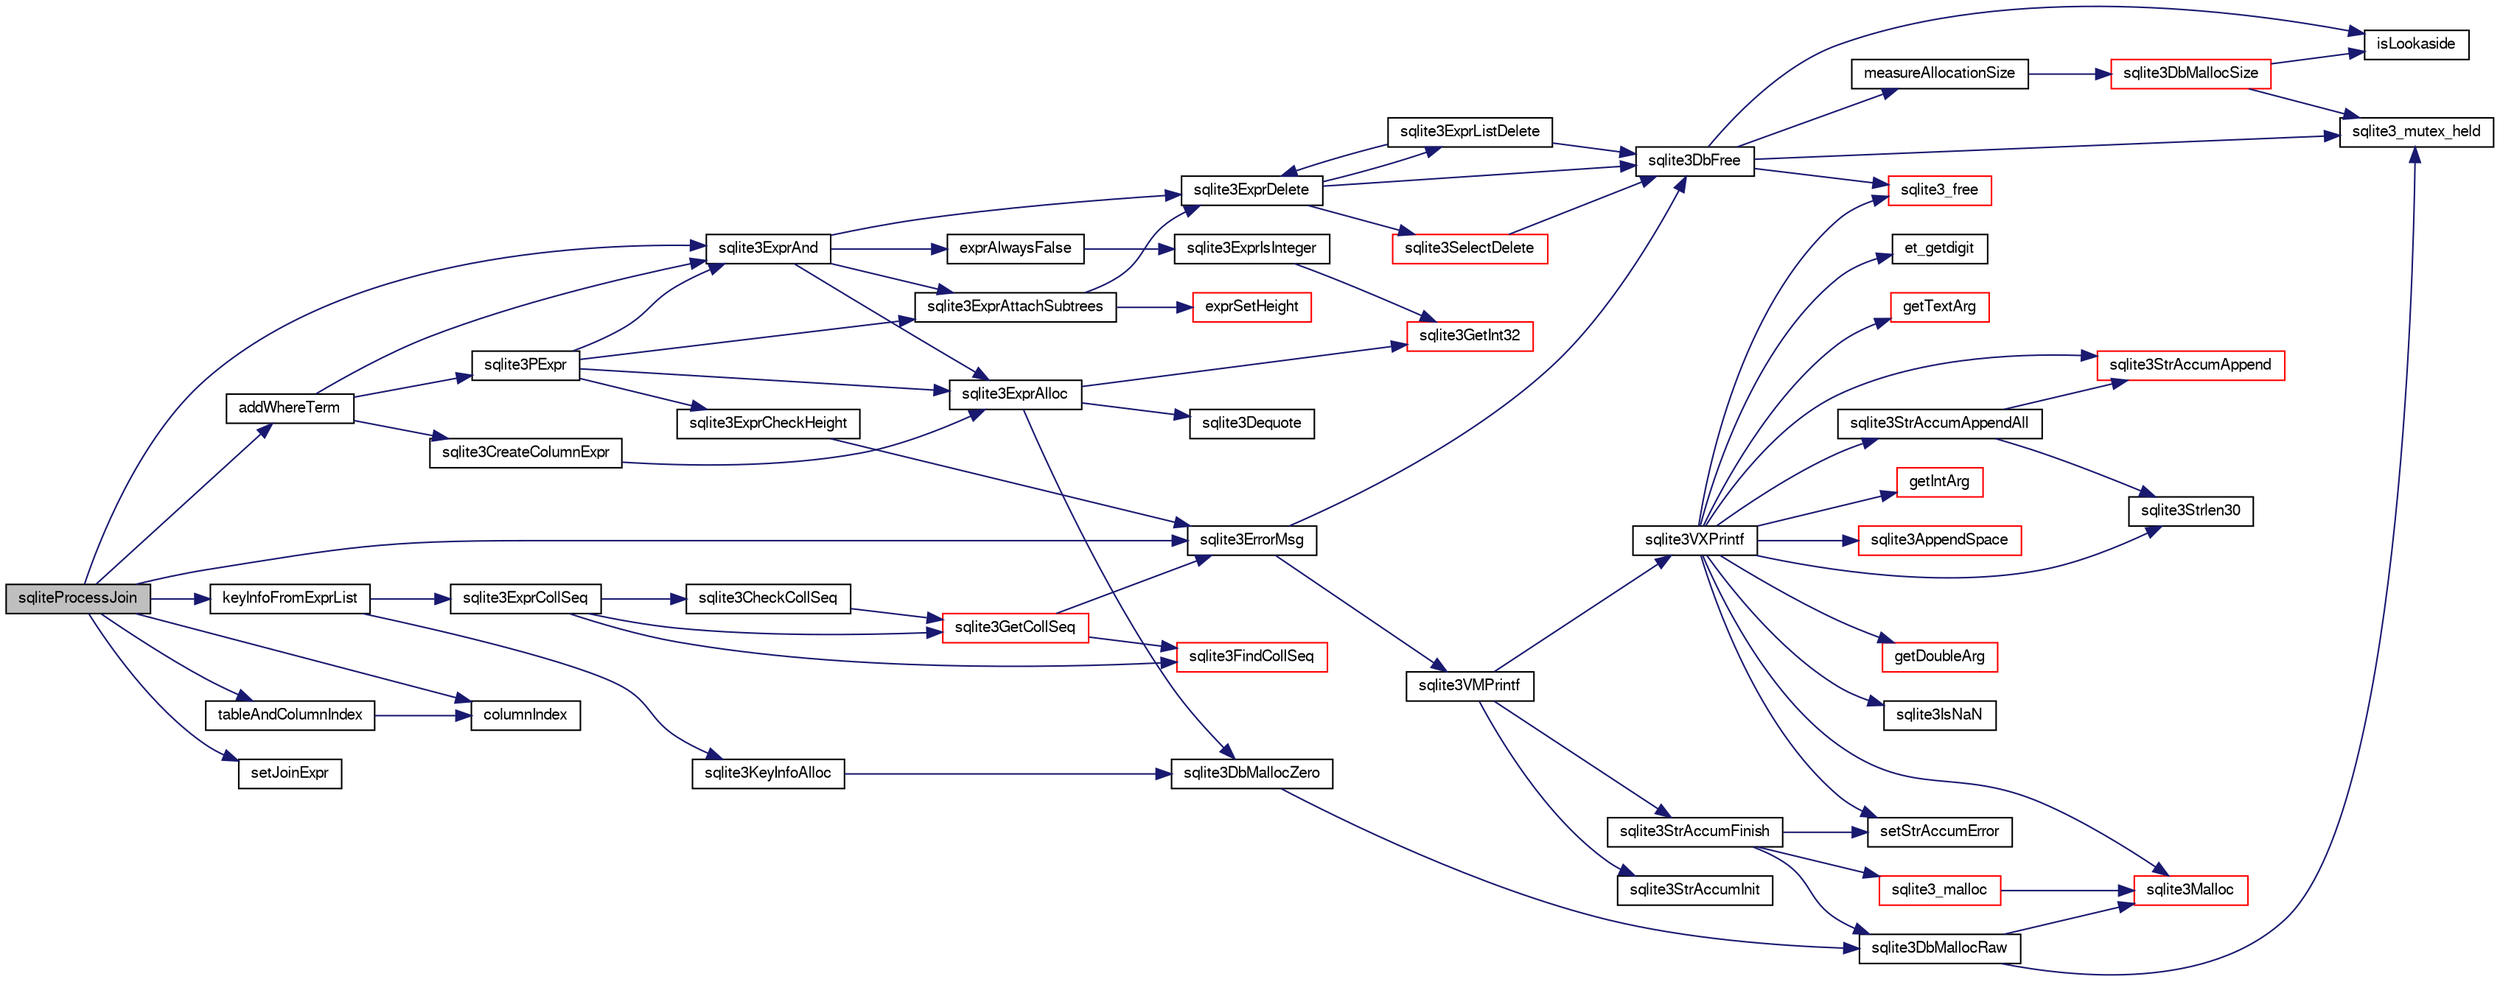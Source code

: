 digraph "sqliteProcessJoin"
{
  edge [fontname="FreeSans",fontsize="10",labelfontname="FreeSans",labelfontsize="10"];
  node [fontname="FreeSans",fontsize="10",shape=record];
  rankdir="LR";
  Node824083 [label="sqliteProcessJoin",height=0.2,width=0.4,color="black", fillcolor="grey75", style="filled", fontcolor="black"];
  Node824083 -> Node824084 [color="midnightblue",fontsize="10",style="solid",fontname="FreeSans"];
  Node824084 [label="sqlite3ErrorMsg",height=0.2,width=0.4,color="black", fillcolor="white", style="filled",URL="$sqlite3_8c.html#aee2798e173651adae0f9c85469f3457d"];
  Node824084 -> Node824085 [color="midnightblue",fontsize="10",style="solid",fontname="FreeSans"];
  Node824085 [label="sqlite3VMPrintf",height=0.2,width=0.4,color="black", fillcolor="white", style="filled",URL="$sqlite3_8c.html#a05535d0982ef06fbc2ee8195ebbae689"];
  Node824085 -> Node824086 [color="midnightblue",fontsize="10",style="solid",fontname="FreeSans"];
  Node824086 [label="sqlite3StrAccumInit",height=0.2,width=0.4,color="black", fillcolor="white", style="filled",URL="$sqlite3_8c.html#aabf95e113b9d54d519cd15a56215f560"];
  Node824085 -> Node824087 [color="midnightblue",fontsize="10",style="solid",fontname="FreeSans"];
  Node824087 [label="sqlite3VXPrintf",height=0.2,width=0.4,color="black", fillcolor="white", style="filled",URL="$sqlite3_8c.html#a63c25806c9bd4a2b76f9a0eb232c6bde"];
  Node824087 -> Node824088 [color="midnightblue",fontsize="10",style="solid",fontname="FreeSans"];
  Node824088 [label="sqlite3StrAccumAppend",height=0.2,width=0.4,color="red", fillcolor="white", style="filled",URL="$sqlite3_8c.html#a56664fa33def33c5a5245b623441d5e0"];
  Node824087 -> Node824361 [color="midnightblue",fontsize="10",style="solid",fontname="FreeSans"];
  Node824361 [label="getIntArg",height=0.2,width=0.4,color="red", fillcolor="white", style="filled",URL="$sqlite3_8c.html#abff258963dbd9205fb299851a64c67be"];
  Node824087 -> Node824106 [color="midnightblue",fontsize="10",style="solid",fontname="FreeSans"];
  Node824106 [label="sqlite3Malloc",height=0.2,width=0.4,color="red", fillcolor="white", style="filled",URL="$sqlite3_8c.html#a361a2eaa846b1885f123abe46f5d8b2b"];
  Node824087 -> Node824091 [color="midnightblue",fontsize="10",style="solid",fontname="FreeSans"];
  Node824091 [label="setStrAccumError",height=0.2,width=0.4,color="black", fillcolor="white", style="filled",URL="$sqlite3_8c.html#a3dc479a1fc8ba1ab8edfe51f8a0b102c"];
  Node824087 -> Node824362 [color="midnightblue",fontsize="10",style="solid",fontname="FreeSans"];
  Node824362 [label="getDoubleArg",height=0.2,width=0.4,color="red", fillcolor="white", style="filled",URL="$sqlite3_8c.html#a1cf25120072c85bd261983b24c12c3d9"];
  Node824087 -> Node824255 [color="midnightblue",fontsize="10",style="solid",fontname="FreeSans"];
  Node824255 [label="sqlite3IsNaN",height=0.2,width=0.4,color="black", fillcolor="white", style="filled",URL="$sqlite3_8c.html#aed4d78203877c3486765ccbc7feebb50"];
  Node824087 -> Node824173 [color="midnightblue",fontsize="10",style="solid",fontname="FreeSans"];
  Node824173 [label="sqlite3Strlen30",height=0.2,width=0.4,color="black", fillcolor="white", style="filled",URL="$sqlite3_8c.html#a3dcd80ba41f1a308193dee74857b62a7"];
  Node824087 -> Node824363 [color="midnightblue",fontsize="10",style="solid",fontname="FreeSans"];
  Node824363 [label="et_getdigit",height=0.2,width=0.4,color="black", fillcolor="white", style="filled",URL="$sqlite3_8c.html#a40c5a308749ad07cc2397a53e081bff0"];
  Node824087 -> Node824364 [color="midnightblue",fontsize="10",style="solid",fontname="FreeSans"];
  Node824364 [label="getTextArg",height=0.2,width=0.4,color="red", fillcolor="white", style="filled",URL="$sqlite3_8c.html#afbb41850423ef20071cefaab0431e04d"];
  Node824087 -> Node824365 [color="midnightblue",fontsize="10",style="solid",fontname="FreeSans"];
  Node824365 [label="sqlite3StrAccumAppendAll",height=0.2,width=0.4,color="black", fillcolor="white", style="filled",URL="$sqlite3_8c.html#acaf8f3e4f99a3c3a4a77e9c987547289"];
  Node824365 -> Node824088 [color="midnightblue",fontsize="10",style="solid",fontname="FreeSans"];
  Node824365 -> Node824173 [color="midnightblue",fontsize="10",style="solid",fontname="FreeSans"];
  Node824087 -> Node824366 [color="midnightblue",fontsize="10",style="solid",fontname="FreeSans"];
  Node824366 [label="sqlite3AppendSpace",height=0.2,width=0.4,color="red", fillcolor="white", style="filled",URL="$sqlite3_8c.html#aefd38a5afc0020d4a93855c3ee7c63a8"];
  Node824087 -> Node824099 [color="midnightblue",fontsize="10",style="solid",fontname="FreeSans"];
  Node824099 [label="sqlite3_free",height=0.2,width=0.4,color="red", fillcolor="white", style="filled",URL="$sqlite3_8c.html#a6552349e36a8a691af5487999ab09519"];
  Node824085 -> Node824137 [color="midnightblue",fontsize="10",style="solid",fontname="FreeSans"];
  Node824137 [label="sqlite3StrAccumFinish",height=0.2,width=0.4,color="black", fillcolor="white", style="filled",URL="$sqlite3_8c.html#adb7f26b10ac1b847db6f000ef4c2e2ba"];
  Node824137 -> Node824105 [color="midnightblue",fontsize="10",style="solid",fontname="FreeSans"];
  Node824105 [label="sqlite3DbMallocRaw",height=0.2,width=0.4,color="black", fillcolor="white", style="filled",URL="$sqlite3_8c.html#abbe8be0cf7175e11ddc3e2218fad924e"];
  Node824105 -> Node824094 [color="midnightblue",fontsize="10",style="solid",fontname="FreeSans"];
  Node824094 [label="sqlite3_mutex_held",height=0.2,width=0.4,color="black", fillcolor="white", style="filled",URL="$sqlite3_8c.html#acf77da68932b6bc163c5e68547ecc3e7"];
  Node824105 -> Node824106 [color="midnightblue",fontsize="10",style="solid",fontname="FreeSans"];
  Node824137 -> Node824138 [color="midnightblue",fontsize="10",style="solid",fontname="FreeSans"];
  Node824138 [label="sqlite3_malloc",height=0.2,width=0.4,color="red", fillcolor="white", style="filled",URL="$sqlite3_8c.html#ac79dba55fc32b6a840cf5a9769bce7cd"];
  Node824138 -> Node824106 [color="midnightblue",fontsize="10",style="solid",fontname="FreeSans"];
  Node824137 -> Node824091 [color="midnightblue",fontsize="10",style="solid",fontname="FreeSans"];
  Node824084 -> Node824093 [color="midnightblue",fontsize="10",style="solid",fontname="FreeSans"];
  Node824093 [label="sqlite3DbFree",height=0.2,width=0.4,color="black", fillcolor="white", style="filled",URL="$sqlite3_8c.html#ac70ab821a6607b4a1b909582dc37a069"];
  Node824093 -> Node824094 [color="midnightblue",fontsize="10",style="solid",fontname="FreeSans"];
  Node824093 -> Node824095 [color="midnightblue",fontsize="10",style="solid",fontname="FreeSans"];
  Node824095 [label="measureAllocationSize",height=0.2,width=0.4,color="black", fillcolor="white", style="filled",URL="$sqlite3_8c.html#a45731e644a22fdb756e2b6337224217a"];
  Node824095 -> Node824096 [color="midnightblue",fontsize="10",style="solid",fontname="FreeSans"];
  Node824096 [label="sqlite3DbMallocSize",height=0.2,width=0.4,color="red", fillcolor="white", style="filled",URL="$sqlite3_8c.html#aa397e5a8a03495203a0767abf0a71f86"];
  Node824096 -> Node824094 [color="midnightblue",fontsize="10",style="solid",fontname="FreeSans"];
  Node824096 -> Node824098 [color="midnightblue",fontsize="10",style="solid",fontname="FreeSans"];
  Node824098 [label="isLookaside",height=0.2,width=0.4,color="black", fillcolor="white", style="filled",URL="$sqlite3_8c.html#a770fa05ff9717b75e16f4d968a77b897"];
  Node824093 -> Node824098 [color="midnightblue",fontsize="10",style="solid",fontname="FreeSans"];
  Node824093 -> Node824099 [color="midnightblue",fontsize="10",style="solid",fontname="FreeSans"];
  Node824083 -> Node824367 [color="midnightblue",fontsize="10",style="solid",fontname="FreeSans"];
  Node824367 [label="tableAndColumnIndex",height=0.2,width=0.4,color="black", fillcolor="white", style="filled",URL="$sqlite3_8c.html#a10ce48c1a2bc199fae2c84544b0bb4f7"];
  Node824367 -> Node824368 [color="midnightblue",fontsize="10",style="solid",fontname="FreeSans"];
  Node824368 [label="columnIndex",height=0.2,width=0.4,color="black", fillcolor="white", style="filled",URL="$sqlite3_8c.html#aecb92892e377cbedaa264efa5e95f0b4"];
  Node824083 -> Node824369 [color="midnightblue",fontsize="10",style="solid",fontname="FreeSans"];
  Node824369 [label="addWhereTerm",height=0.2,width=0.4,color="black", fillcolor="white", style="filled",URL="$sqlite3_8c.html#a916438f860daaffa479b734432cbdf25"];
  Node824369 -> Node824370 [color="midnightblue",fontsize="10",style="solid",fontname="FreeSans"];
  Node824370 [label="sqlite3CreateColumnExpr",height=0.2,width=0.4,color="black", fillcolor="white", style="filled",URL="$sqlite3_8c.html#ab01e61416294075609e08257fe347875"];
  Node824370 -> Node824371 [color="midnightblue",fontsize="10",style="solid",fontname="FreeSans"];
  Node824371 [label="sqlite3ExprAlloc",height=0.2,width=0.4,color="black", fillcolor="white", style="filled",URL="$sqlite3_8c.html#a7f1c54604acd48617bd41d26f5db776d"];
  Node824371 -> Node824372 [color="midnightblue",fontsize="10",style="solid",fontname="FreeSans"];
  Node824372 [label="sqlite3GetInt32",height=0.2,width=0.4,color="red", fillcolor="white", style="filled",URL="$sqlite3_8c.html#a5f876209b4343549fc9224cd11c70928"];
  Node824371 -> Node824299 [color="midnightblue",fontsize="10",style="solid",fontname="FreeSans"];
  Node824299 [label="sqlite3DbMallocZero",height=0.2,width=0.4,color="black", fillcolor="white", style="filled",URL="$sqlite3_8c.html#a49cfebac9d6067a03442c92af73f33e4"];
  Node824299 -> Node824105 [color="midnightblue",fontsize="10",style="solid",fontname="FreeSans"];
  Node824371 -> Node824353 [color="midnightblue",fontsize="10",style="solid",fontname="FreeSans"];
  Node824353 [label="sqlite3Dequote",height=0.2,width=0.4,color="black", fillcolor="white", style="filled",URL="$sqlite3_8c.html#a7b0ccb71d60de662cbb09755454dee5d"];
  Node824369 -> Node824374 [color="midnightblue",fontsize="10",style="solid",fontname="FreeSans"];
  Node824374 [label="sqlite3PExpr",height=0.2,width=0.4,color="black", fillcolor="white", style="filled",URL="$sqlite3_8c.html#a56670a96a4ad8449466fea3449f71c57"];
  Node824374 -> Node824375 [color="midnightblue",fontsize="10",style="solid",fontname="FreeSans"];
  Node824375 [label="sqlite3ExprAnd",height=0.2,width=0.4,color="black", fillcolor="white", style="filled",URL="$sqlite3_8c.html#adb7ce3f2fe4bc4cb22dbb82aed2b6c32"];
  Node824375 -> Node824376 [color="midnightblue",fontsize="10",style="solid",fontname="FreeSans"];
  Node824376 [label="exprAlwaysFalse",height=0.2,width=0.4,color="black", fillcolor="white", style="filled",URL="$sqlite3_8c.html#aa72440ec8db7b30f945e8f50ad9a4eba"];
  Node824376 -> Node824377 [color="midnightblue",fontsize="10",style="solid",fontname="FreeSans"];
  Node824377 [label="sqlite3ExprIsInteger",height=0.2,width=0.4,color="black", fillcolor="white", style="filled",URL="$sqlite3_8c.html#a93009f02d365fbdd3f83865b723fd950"];
  Node824377 -> Node824372 [color="midnightblue",fontsize="10",style="solid",fontname="FreeSans"];
  Node824375 -> Node824378 [color="midnightblue",fontsize="10",style="solid",fontname="FreeSans"];
  Node824378 [label="sqlite3ExprDelete",height=0.2,width=0.4,color="black", fillcolor="white", style="filled",URL="$sqlite3_8c.html#ae4e21ab5918e0428fbaa9e615dceb309"];
  Node824378 -> Node824093 [color="midnightblue",fontsize="10",style="solid",fontname="FreeSans"];
  Node824378 -> Node824379 [color="midnightblue",fontsize="10",style="solid",fontname="FreeSans"];
  Node824379 [label="sqlite3SelectDelete",height=0.2,width=0.4,color="red", fillcolor="white", style="filled",URL="$sqlite3_8c.html#a0f56959f0acac85496744f0d068854a0"];
  Node824379 -> Node824093 [color="midnightblue",fontsize="10",style="solid",fontname="FreeSans"];
  Node824378 -> Node824381 [color="midnightblue",fontsize="10",style="solid",fontname="FreeSans"];
  Node824381 [label="sqlite3ExprListDelete",height=0.2,width=0.4,color="black", fillcolor="white", style="filled",URL="$sqlite3_8c.html#ae9cd46eac81e86a04ed8c09b99fc3c10"];
  Node824381 -> Node824378 [color="midnightblue",fontsize="10",style="solid",fontname="FreeSans"];
  Node824381 -> Node824093 [color="midnightblue",fontsize="10",style="solid",fontname="FreeSans"];
  Node824375 -> Node824371 [color="midnightblue",fontsize="10",style="solid",fontname="FreeSans"];
  Node824375 -> Node825047 [color="midnightblue",fontsize="10",style="solid",fontname="FreeSans"];
  Node825047 [label="sqlite3ExprAttachSubtrees",height=0.2,width=0.4,color="black", fillcolor="white", style="filled",URL="$sqlite3_8c.html#a74aac72e6029e25c0d4505a4cc4020c6"];
  Node825047 -> Node824378 [color="midnightblue",fontsize="10",style="solid",fontname="FreeSans"];
  Node825047 -> Node825048 [color="midnightblue",fontsize="10",style="solid",fontname="FreeSans"];
  Node825048 [label="exprSetHeight",height=0.2,width=0.4,color="red", fillcolor="white", style="filled",URL="$sqlite3_8c.html#ab160869cf6622ffbf7a44bbe68e925c1"];
  Node824374 -> Node824371 [color="midnightblue",fontsize="10",style="solid",fontname="FreeSans"];
  Node824374 -> Node825047 [color="midnightblue",fontsize="10",style="solid",fontname="FreeSans"];
  Node824374 -> Node825052 [color="midnightblue",fontsize="10",style="solid",fontname="FreeSans"];
  Node825052 [label="sqlite3ExprCheckHeight",height=0.2,width=0.4,color="black", fillcolor="white", style="filled",URL="$sqlite3_8c.html#ab208260635507bd7a5c58b612db514f2"];
  Node825052 -> Node824084 [color="midnightblue",fontsize="10",style="solid",fontname="FreeSans"];
  Node824369 -> Node824375 [color="midnightblue",fontsize="10",style="solid",fontname="FreeSans"];
  Node824083 -> Node825053 [color="midnightblue",fontsize="10",style="solid",fontname="FreeSans"];
  Node825053 [label="setJoinExpr",height=0.2,width=0.4,color="black", fillcolor="white", style="filled",URL="$sqlite3_8c.html#a38b06e4e89555c8e7cf1a255b3f31c30"];
  Node824083 -> Node824375 [color="midnightblue",fontsize="10",style="solid",fontname="FreeSans"];
  Node824083 -> Node824368 [color="midnightblue",fontsize="10",style="solid",fontname="FreeSans"];
  Node824083 -> Node825054 [color="midnightblue",fontsize="10",style="solid",fontname="FreeSans"];
  Node825054 [label="keyInfoFromExprList",height=0.2,width=0.4,color="black", fillcolor="white", style="filled",URL="$sqlite3_8c.html#a68913ccee48e2f0a6d5161eda353c2ac"];
  Node825054 -> Node825055 [color="midnightblue",fontsize="10",style="solid",fontname="FreeSans"];
  Node825055 [label="sqlite3KeyInfoAlloc",height=0.2,width=0.4,color="black", fillcolor="white", style="filled",URL="$sqlite3_8c.html#aeb7a31938dad201125fdb79ab98259ba"];
  Node825055 -> Node824299 [color="midnightblue",fontsize="10",style="solid",fontname="FreeSans"];
  Node825054 -> Node825056 [color="midnightblue",fontsize="10",style="solid",fontname="FreeSans"];
  Node825056 [label="sqlite3ExprCollSeq",height=0.2,width=0.4,color="black", fillcolor="white", style="filled",URL="$sqlite3_8c.html#af36e271ed5ce13d4f2d088a766529574"];
  Node825056 -> Node825057 [color="midnightblue",fontsize="10",style="solid",fontname="FreeSans"];
  Node825057 [label="sqlite3GetCollSeq",height=0.2,width=0.4,color="red", fillcolor="white", style="filled",URL="$sqlite3_8c.html#a4ed2e10e20f9616894d068c6c73c3134"];
  Node825057 -> Node825058 [color="midnightblue",fontsize="10",style="solid",fontname="FreeSans"];
  Node825058 [label="sqlite3FindCollSeq",height=0.2,width=0.4,color="red", fillcolor="white", style="filled",URL="$sqlite3_8c.html#ac4f91d39f24a6435de12698fdb16bc14"];
  Node825057 -> Node824084 [color="midnightblue",fontsize="10",style="solid",fontname="FreeSans"];
  Node825056 -> Node825058 [color="midnightblue",fontsize="10",style="solid",fontname="FreeSans"];
  Node825056 -> Node825062 [color="midnightblue",fontsize="10",style="solid",fontname="FreeSans"];
  Node825062 [label="sqlite3CheckCollSeq",height=0.2,width=0.4,color="black", fillcolor="white", style="filled",URL="$sqlite3_8c.html#aaf12fc8e392ea73879ac89207623d813"];
  Node825062 -> Node825057 [color="midnightblue",fontsize="10",style="solid",fontname="FreeSans"];
}
